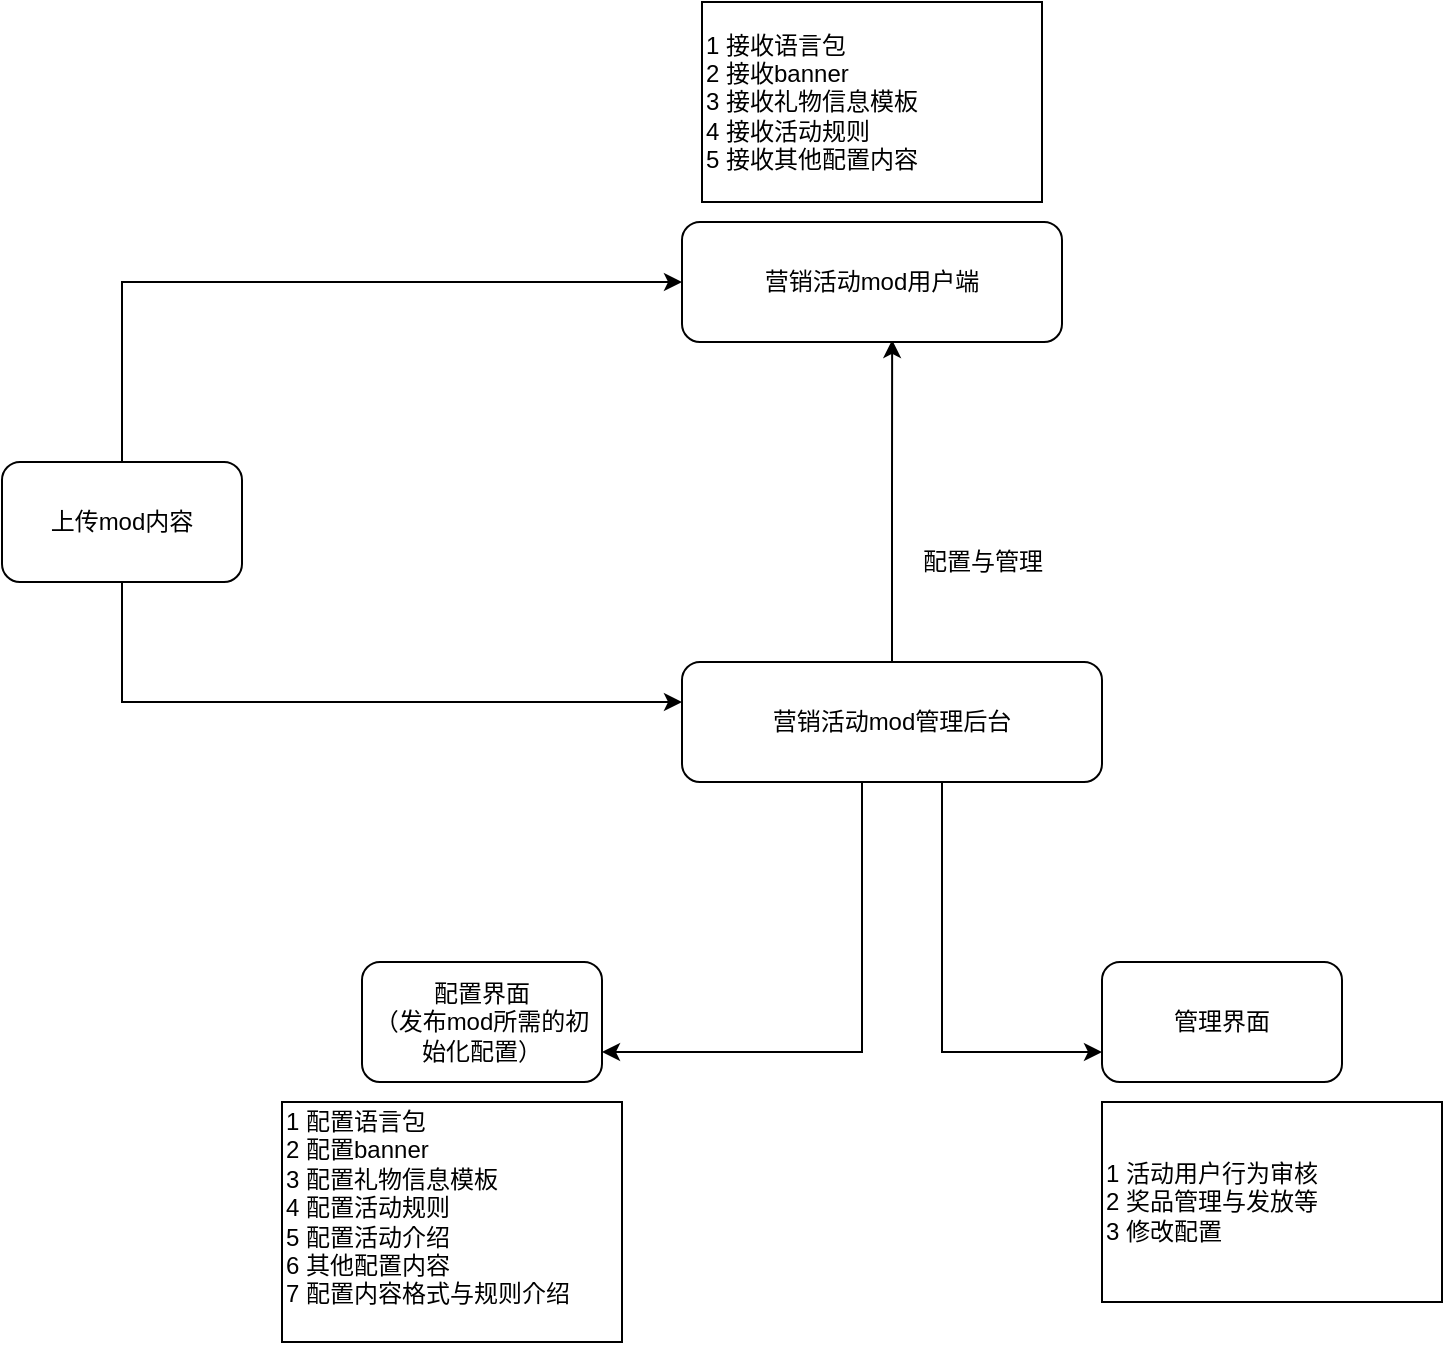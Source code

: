 <mxfile version="13.8.9-1" type="github">
  <diagram id="C5RBs43oDa-KdzZeNtuy" name="Page-1">
    <mxGraphModel dx="1298" dy="635" grid="1" gridSize="10" guides="1" tooltips="1" connect="1" arrows="1" fold="1" page="1" pageScale="1" pageWidth="827" pageHeight="1169" math="0" shadow="0">
      <root>
        <mxCell id="WIyWlLk6GJQsqaUBKTNV-0" />
        <mxCell id="WIyWlLk6GJQsqaUBKTNV-1" parent="WIyWlLk6GJQsqaUBKTNV-0" />
        <mxCell id="zs8C7iGORZQh-rchPl9o-2" value="" style="edgeStyle=orthogonalEdgeStyle;rounded=0;orthogonalLoop=1;jettySize=auto;html=1;" edge="1" parent="WIyWlLk6GJQsqaUBKTNV-1" source="zs8C7iGORZQh-rchPl9o-0" target="zs8C7iGORZQh-rchPl9o-1">
          <mxGeometry relative="1" as="geometry">
            <Array as="points">
              <mxPoint x="100" y="420" />
            </Array>
          </mxGeometry>
        </mxCell>
        <mxCell id="zs8C7iGORZQh-rchPl9o-10" style="edgeStyle=orthogonalEdgeStyle;rounded=0;orthogonalLoop=1;jettySize=auto;html=1;entryX=0;entryY=0.5;entryDx=0;entryDy=0;" edge="1" parent="WIyWlLk6GJQsqaUBKTNV-1" source="zs8C7iGORZQh-rchPl9o-0" target="zs8C7iGORZQh-rchPl9o-5">
          <mxGeometry relative="1" as="geometry">
            <Array as="points">
              <mxPoint x="100" y="210" />
            </Array>
          </mxGeometry>
        </mxCell>
        <mxCell id="zs8C7iGORZQh-rchPl9o-0" value="上传mod内容" style="rounded=1;whiteSpace=wrap;html=1;" vertex="1" parent="WIyWlLk6GJQsqaUBKTNV-1">
          <mxGeometry x="40" y="300" width="120" height="60" as="geometry" />
        </mxCell>
        <mxCell id="zs8C7iGORZQh-rchPl9o-8" style="edgeStyle=orthogonalEdgeStyle;rounded=0;orthogonalLoop=1;jettySize=auto;html=1;entryX=0.553;entryY=0.983;entryDx=0;entryDy=0;entryPerimeter=0;" edge="1" parent="WIyWlLk6GJQsqaUBKTNV-1" source="zs8C7iGORZQh-rchPl9o-1" target="zs8C7iGORZQh-rchPl9o-5">
          <mxGeometry relative="1" as="geometry" />
        </mxCell>
        <mxCell id="zs8C7iGORZQh-rchPl9o-18" style="edgeStyle=orthogonalEdgeStyle;rounded=0;orthogonalLoop=1;jettySize=auto;html=1;entryX=0;entryY=0.75;entryDx=0;entryDy=0;" edge="1" parent="WIyWlLk6GJQsqaUBKTNV-1" source="zs8C7iGORZQh-rchPl9o-1" target="zs8C7iGORZQh-rchPl9o-15">
          <mxGeometry relative="1" as="geometry">
            <Array as="points">
              <mxPoint x="510" y="595" />
            </Array>
          </mxGeometry>
        </mxCell>
        <mxCell id="zs8C7iGORZQh-rchPl9o-19" style="edgeStyle=orthogonalEdgeStyle;rounded=0;orthogonalLoop=1;jettySize=auto;html=1;entryX=1;entryY=0.75;entryDx=0;entryDy=0;" edge="1" parent="WIyWlLk6GJQsqaUBKTNV-1" source="zs8C7iGORZQh-rchPl9o-1" target="zs8C7iGORZQh-rchPl9o-13">
          <mxGeometry relative="1" as="geometry">
            <Array as="points">
              <mxPoint x="470" y="595" />
            </Array>
          </mxGeometry>
        </mxCell>
        <mxCell id="zs8C7iGORZQh-rchPl9o-1" value="营销活动mod管理后台" style="rounded=1;whiteSpace=wrap;html=1;" vertex="1" parent="WIyWlLk6GJQsqaUBKTNV-1">
          <mxGeometry x="380" y="400" width="210" height="60" as="geometry" />
        </mxCell>
        <mxCell id="zs8C7iGORZQh-rchPl9o-5" value="营销活动mod用户端" style="rounded=1;whiteSpace=wrap;html=1;" vertex="1" parent="WIyWlLk6GJQsqaUBKTNV-1">
          <mxGeometry x="380" y="180" width="190" height="60" as="geometry" />
        </mxCell>
        <mxCell id="zs8C7iGORZQh-rchPl9o-9" value="配置与管理" style="text;html=1;align=center;verticalAlign=middle;resizable=0;points=[];autosize=1;" vertex="1" parent="WIyWlLk6GJQsqaUBKTNV-1">
          <mxGeometry x="490" y="340" width="80" height="20" as="geometry" />
        </mxCell>
        <mxCell id="zs8C7iGORZQh-rchPl9o-11" value="1 接收语言包&lt;br&gt;&lt;div&gt;&lt;span&gt;2 接收banner&lt;/span&gt;&lt;/div&gt;&lt;div&gt;&lt;span&gt;3 接收礼物信息模板&lt;/span&gt;&lt;/div&gt;&lt;div&gt;&lt;span&gt;4 接收活动规则&lt;/span&gt;&lt;/div&gt;&lt;div&gt;&lt;span&gt;5 接收其他配置内容&lt;/span&gt;&lt;/div&gt;" style="rounded=0;whiteSpace=wrap;html=1;align=left;" vertex="1" parent="WIyWlLk6GJQsqaUBKTNV-1">
          <mxGeometry x="390" y="70" width="170" height="100" as="geometry" />
        </mxCell>
        <mxCell id="zs8C7iGORZQh-rchPl9o-12" value="1 配置语言包&lt;br&gt;&lt;div&gt;&lt;span&gt;2 配置banner&lt;/span&gt;&lt;/div&gt;&lt;div&gt;&lt;span&gt;3 配置礼物信息模板&lt;/span&gt;&lt;/div&gt;&lt;div&gt;&lt;span&gt;4 配置活动规则&lt;/span&gt;&lt;/div&gt;&lt;div&gt;&lt;span&gt;5 配置活动介绍&lt;/span&gt;&lt;/div&gt;&lt;div&gt;&lt;span&gt;6 其他配置内容&lt;/span&gt;&lt;/div&gt;&lt;div&gt;&lt;span&gt;7 配置内容格式与规则介绍&lt;/span&gt;&lt;/div&gt;&lt;div&gt;&lt;span&gt;&lt;br&gt;&lt;/span&gt;&lt;/div&gt;" style="rounded=0;whiteSpace=wrap;html=1;align=left;" vertex="1" parent="WIyWlLk6GJQsqaUBKTNV-1">
          <mxGeometry x="180" y="620" width="170" height="120" as="geometry" />
        </mxCell>
        <mxCell id="zs8C7iGORZQh-rchPl9o-13" value="配置界面&lt;br&gt;（发布mod所需的初始化配置）" style="rounded=1;whiteSpace=wrap;html=1;" vertex="1" parent="WIyWlLk6GJQsqaUBKTNV-1">
          <mxGeometry x="220" y="550" width="120" height="60" as="geometry" />
        </mxCell>
        <mxCell id="zs8C7iGORZQh-rchPl9o-15" value="管理界面" style="rounded=1;whiteSpace=wrap;html=1;" vertex="1" parent="WIyWlLk6GJQsqaUBKTNV-1">
          <mxGeometry x="590" y="550" width="120" height="60" as="geometry" />
        </mxCell>
        <mxCell id="zs8C7iGORZQh-rchPl9o-20" value="1 活动用户行为审核&lt;br&gt;2 奖品管理与发放等&lt;br&gt;3 修改配置" style="rounded=0;whiteSpace=wrap;html=1;align=left;" vertex="1" parent="WIyWlLk6GJQsqaUBKTNV-1">
          <mxGeometry x="590" y="620" width="170" height="100" as="geometry" />
        </mxCell>
      </root>
    </mxGraphModel>
  </diagram>
</mxfile>
